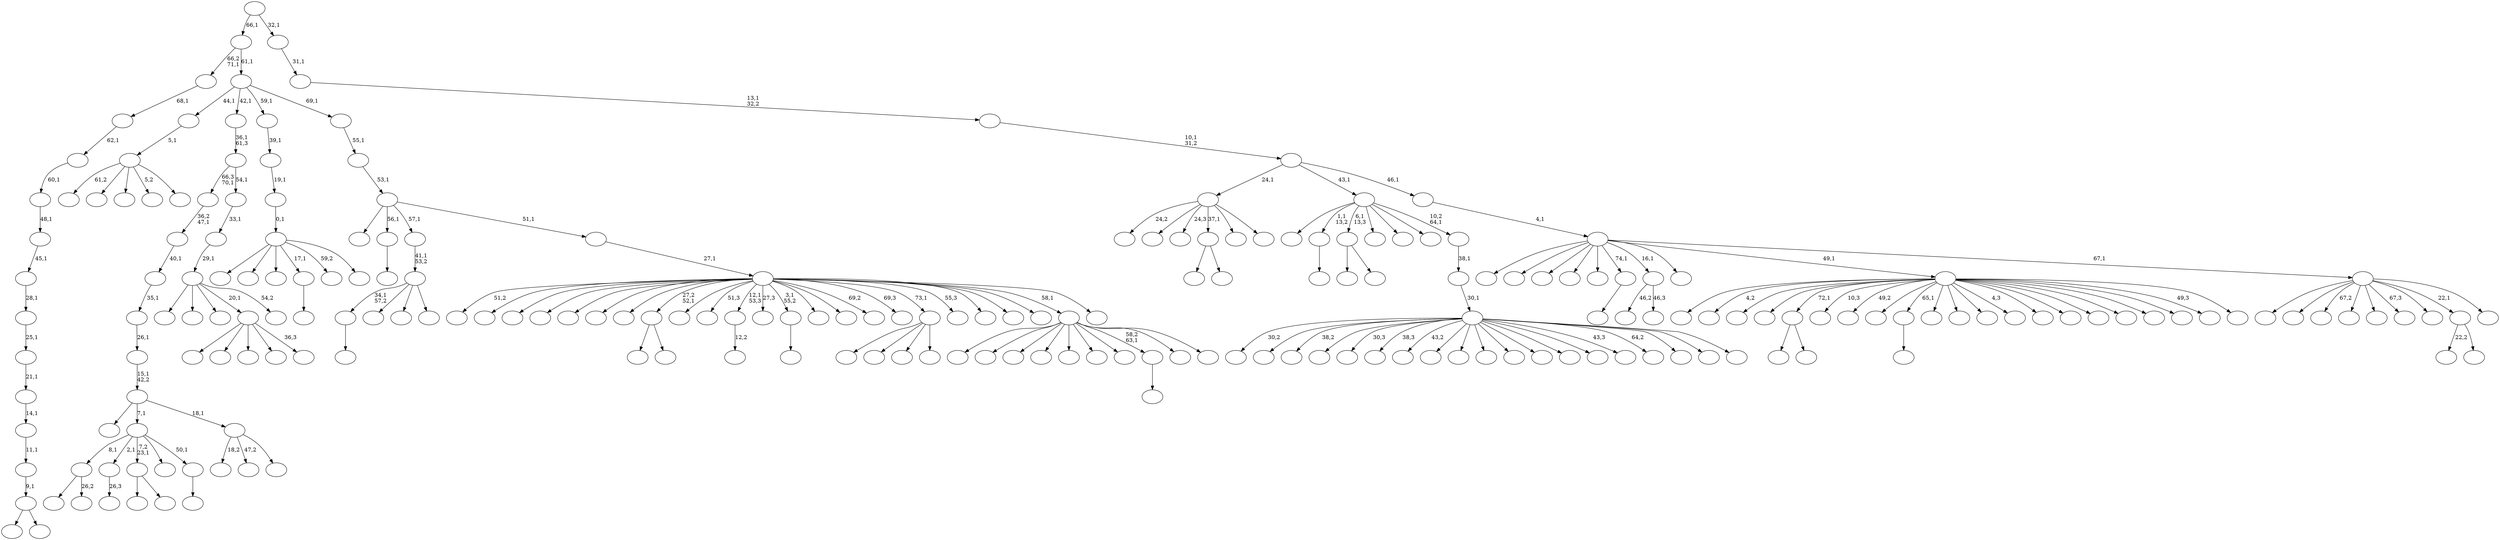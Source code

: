 digraph T {
	225 [label=""]
	224 [label=""]
	223 [label=""]
	222 [label=""]
	221 [label=""]
	220 [label=""]
	219 [label=""]
	218 [label=""]
	217 [label=""]
	216 [label=""]
	215 [label=""]
	214 [label=""]
	213 [label=""]
	212 [label=""]
	211 [label=""]
	210 [label=""]
	209 [label=""]
	208 [label=""]
	207 [label=""]
	206 [label=""]
	205 [label=""]
	204 [label=""]
	203 [label=""]
	202 [label=""]
	201 [label=""]
	200 [label=""]
	199 [label=""]
	198 [label=""]
	197 [label=""]
	196 [label=""]
	195 [label=""]
	194 [label=""]
	193 [label=""]
	192 [label=""]
	191 [label=""]
	190 [label=""]
	189 [label=""]
	188 [label=""]
	187 [label=""]
	186 [label=""]
	185 [label=""]
	184 [label=""]
	183 [label=""]
	182 [label=""]
	181 [label=""]
	180 [label=""]
	179 [label=""]
	178 [label=""]
	177 [label=""]
	176 [label=""]
	175 [label=""]
	174 [label=""]
	173 [label=""]
	172 [label=""]
	171 [label=""]
	170 [label=""]
	169 [label=""]
	168 [label=""]
	167 [label=""]
	166 [label=""]
	165 [label=""]
	164 [label=""]
	163 [label=""]
	162 [label=""]
	161 [label=""]
	160 [label=""]
	159 [label=""]
	158 [label=""]
	157 [label=""]
	156 [label=""]
	155 [label=""]
	154 [label=""]
	153 [label=""]
	152 [label=""]
	151 [label=""]
	150 [label=""]
	149 [label=""]
	148 [label=""]
	147 [label=""]
	146 [label=""]
	145 [label=""]
	144 [label=""]
	143 [label=""]
	142 [label=""]
	141 [label=""]
	140 [label=""]
	139 [label=""]
	138 [label=""]
	137 [label=""]
	136 [label=""]
	135 [label=""]
	134 [label=""]
	133 [label=""]
	132 [label=""]
	131 [label=""]
	130 [label=""]
	129 [label=""]
	128 [label=""]
	127 [label=""]
	126 [label=""]
	125 [label=""]
	124 [label=""]
	123 [label=""]
	122 [label=""]
	121 [label=""]
	120 [label=""]
	119 [label=""]
	118 [label=""]
	117 [label=""]
	116 [label=""]
	115 [label=""]
	114 [label=""]
	113 [label=""]
	112 [label=""]
	111 [label=""]
	110 [label=""]
	109 [label=""]
	108 [label=""]
	107 [label=""]
	106 [label=""]
	105 [label=""]
	104 [label=""]
	103 [label=""]
	102 [label=""]
	101 [label=""]
	100 [label=""]
	99 [label=""]
	98 [label=""]
	97 [label=""]
	96 [label=""]
	95 [label=""]
	94 [label=""]
	93 [label=""]
	92 [label=""]
	91 [label=""]
	90 [label=""]
	89 [label=""]
	88 [label=""]
	87 [label=""]
	86 [label=""]
	85 [label=""]
	84 [label=""]
	83 [label=""]
	82 [label=""]
	81 [label=""]
	80 [label=""]
	79 [label=""]
	78 [label=""]
	77 [label=""]
	76 [label=""]
	75 [label=""]
	74 [label=""]
	73 [label=""]
	72 [label=""]
	71 [label=""]
	70 [label=""]
	69 [label=""]
	68 [label=""]
	67 [label=""]
	66 [label=""]
	65 [label=""]
	64 [label=""]
	63 [label=""]
	62 [label=""]
	61 [label=""]
	60 [label=""]
	59 [label=""]
	58 [label=""]
	57 [label=""]
	56 [label=""]
	55 [label=""]
	54 [label=""]
	53 [label=""]
	52 [label=""]
	51 [label=""]
	50 [label=""]
	49 [label=""]
	48 [label=""]
	47 [label=""]
	46 [label=""]
	45 [label=""]
	44 [label=""]
	43 [label=""]
	42 [label=""]
	41 [label=""]
	40 [label=""]
	39 [label=""]
	38 [label=""]
	37 [label=""]
	36 [label=""]
	35 [label=""]
	34 [label=""]
	33 [label=""]
	32 [label=""]
	31 [label=""]
	30 [label=""]
	29 [label=""]
	28 [label=""]
	27 [label=""]
	26 [label=""]
	25 [label=""]
	24 [label=""]
	23 [label=""]
	22 [label=""]
	21 [label=""]
	20 [label=""]
	19 [label=""]
	18 [label=""]
	17 [label=""]
	16 [label=""]
	15 [label=""]
	14 [label=""]
	13 [label=""]
	12 [label=""]
	11 [label=""]
	10 [label=""]
	9 [label=""]
	8 [label=""]
	7 [label=""]
	6 [label=""]
	5 [label=""]
	4 [label=""]
	3 [label=""]
	2 [label=""]
	1 [label=""]
	0 [label=""]
	218 -> 222 [label=""]
	218 -> 219 [label="26,2"]
	192 -> 195 [label=""]
	192 -> 193 [label=""]
	189 -> 190 [label=""]
	181 -> 182 [label="26,3"]
	175 -> 176 [label=""]
	172 -> 188 [label=""]
	172 -> 173 [label=""]
	168 -> 201 [label=""]
	168 -> 169 [label=""]
	165 -> 166 [label=""]
	156 -> 157 [label=""]
	145 -> 178 [label=""]
	145 -> 146 [label=""]
	134 -> 135 [label=""]
	133 -> 218 [label="8,1"]
	133 -> 181 [label="2,1"]
	133 -> 168 [label="7,2\n23,1"]
	133 -> 155 [label=""]
	133 -> 134 [label="50,1"]
	124 -> 125 [label="12,2"]
	121 -> 156 [label="34,1\n57,2"]
	121 -> 152 [label=""]
	121 -> 136 [label=""]
	121 -> 122 [label=""]
	120 -> 121 [label="41,1\n53,2"]
	114 -> 209 [label=""]
	114 -> 115 [label=""]
	113 -> 114 [label="9,1"]
	112 -> 113 [label="11,1"]
	111 -> 112 [label="14,1"]
	110 -> 111 [label="21,1"]
	109 -> 110 [label="25,1"]
	108 -> 109 [label="28,1"]
	107 -> 108 [label="45,1"]
	106 -> 107 [label="48,1"]
	105 -> 106 [label="60,1"]
	104 -> 105 [label="62,1"]
	103 -> 104 [label="68,1"]
	100 -> 101 [label=""]
	93 -> 94 [label=""]
	91 -> 203 [label="61,2"]
	91 -> 148 [label=""]
	91 -> 131 [label=""]
	91 -> 126 [label="5,2"]
	91 -> 92 [label=""]
	90 -> 91 [label="5,1"]
	88 -> 147 [label=""]
	88 -> 89 [label=""]
	78 -> 223 [label="18,2"]
	78 -> 139 [label="47,2"]
	78 -> 79 [label=""]
	77 -> 216 [label=""]
	77 -> 133 [label="7,1"]
	77 -> 78 [label="18,1"]
	76 -> 77 [label="15,1\n42,2"]
	75 -> 76 [label="26,1"]
	74 -> 75 [label="35,1"]
	73 -> 74 [label="40,1"]
	72 -> 73 [label="36,2\n47,1"]
	70 -> 87 [label="22,2"]
	70 -> 71 [label=""]
	64 -> 65 [label=""]
	60 -> 161 [label=""]
	60 -> 144 [label=""]
	60 -> 123 [label=""]
	60 -> 83 [label=""]
	60 -> 61 [label="36,3"]
	57 -> 199 [label=""]
	57 -> 198 [label=""]
	57 -> 187 [label=""]
	57 -> 58 [label=""]
	49 -> 204 [label=""]
	49 -> 149 [label=""]
	49 -> 69 [label=""]
	49 -> 60 [label="20,1"]
	49 -> 50 [label="54,2"]
	48 -> 49 [label="29,1"]
	47 -> 48 [label="33,1"]
	46 -> 72 [label="66,3\n70,1"]
	46 -> 47 [label="54,1"]
	45 -> 46 [label="36,1\n61,3"]
	41 -> 42 [label=""]
	38 -> 63 [label="46,2"]
	38 -> 39 [label="46,3"]
	33 -> 220 [label=""]
	33 -> 213 [label="4,2"]
	33 -> 211 [label=""]
	33 -> 196 [label=""]
	33 -> 192 [label="72,1"]
	33 -> 184 [label="10,3"]
	33 -> 170 [label="49,2"]
	33 -> 167 [label=""]
	33 -> 165 [label="65,1"]
	33 -> 164 [label=""]
	33 -> 163 [label=""]
	33 -> 162 [label=""]
	33 -> 150 [label="4,3"]
	33 -> 143 [label=""]
	33 -> 137 [label=""]
	33 -> 86 [label=""]
	33 -> 85 [label=""]
	33 -> 66 [label=""]
	33 -> 54 [label=""]
	33 -> 51 [label="49,3"]
	33 -> 34 [label=""]
	30 -> 202 [label="24,2"]
	30 -> 185 [label=""]
	30 -> 141 [label="24,3"]
	30 -> 88 [label="37,1"]
	30 -> 52 [label=""]
	30 -> 31 [label=""]
	28 -> 206 [label=""]
	28 -> 159 [label=""]
	28 -> 142 [label=""]
	28 -> 140 [label=""]
	28 -> 118 [label=""]
	28 -> 99 [label=""]
	28 -> 44 [label=""]
	28 -> 41 [label="58,2\n63,1"]
	28 -> 40 [label=""]
	28 -> 29 [label=""]
	26 -> 200 [label=""]
	26 -> 132 [label=""]
	26 -> 116 [label=""]
	26 -> 93 [label="17,1"]
	26 -> 32 [label="59,2"]
	26 -> 27 [label=""]
	25 -> 26 [label="0,1"]
	24 -> 25 [label="19,1"]
	23 -> 24 [label="39,1"]
	21 -> 224 [label="51,2"]
	21 -> 214 [label=""]
	21 -> 208 [label=""]
	21 -> 205 [label=""]
	21 -> 194 [label=""]
	21 -> 191 [label=""]
	21 -> 179 [label=""]
	21 -> 145 [label="27,2\n52,1"]
	21 -> 138 [label=""]
	21 -> 128 [label="51,3"]
	21 -> 124 [label="12,1\n53,3"]
	21 -> 117 [label="27,3"]
	21 -> 100 [label="3,1\n55,2"]
	21 -> 84 [label=""]
	21 -> 80 [label=""]
	21 -> 62 [label="69,2"]
	21 -> 59 [label="69,3"]
	21 -> 57 [label="73,1"]
	21 -> 56 [label="55,3"]
	21 -> 53 [label=""]
	21 -> 43 [label=""]
	21 -> 35 [label=""]
	21 -> 28 [label="58,1"]
	21 -> 22 [label=""]
	20 -> 21 [label="27,1"]
	19 -> 197 [label=""]
	19 -> 189 [label="56,1"]
	19 -> 120 [label="57,1"]
	19 -> 20 [label="51,1"]
	18 -> 19 [label="53,1"]
	17 -> 18 [label="55,1"]
	16 -> 90 [label="44,1"]
	16 -> 45 [label="42,1"]
	16 -> 23 [label="59,1"]
	16 -> 17 [label="69,1"]
	15 -> 103 [label="66,2\n71,1"]
	15 -> 16 [label="61,1"]
	12 -> 221 [label="30,2"]
	12 -> 217 [label=""]
	12 -> 212 [label="38,2"]
	12 -> 210 [label=""]
	12 -> 183 [label="30,3"]
	12 -> 174 [label="38,3"]
	12 -> 171 [label="43,2"]
	12 -> 151 [label=""]
	12 -> 119 [label=""]
	12 -> 98 [label=""]
	12 -> 97 [label=""]
	12 -> 96 [label=""]
	12 -> 82 [label=""]
	12 -> 81 [label=""]
	12 -> 68 [label="43,3"]
	12 -> 67 [label="64,2"]
	12 -> 55 [label=""]
	12 -> 14 [label=""]
	12 -> 13 [label=""]
	11 -> 12 [label="30,1"]
	10 -> 11 [label="38,1"]
	9 -> 215 [label=""]
	9 -> 175 [label="1,1\n13,2"]
	9 -> 172 [label="6,1\n13,3"]
	9 -> 160 [label=""]
	9 -> 95 [label=""]
	9 -> 37 [label=""]
	9 -> 10 [label="10,2\n64,1"]
	7 -> 225 [label=""]
	7 -> 186 [label=""]
	7 -> 177 [label="67,2"]
	7 -> 158 [label=""]
	7 -> 154 [label=""]
	7 -> 130 [label="67,3"]
	7 -> 127 [label=""]
	7 -> 70 [label="22,1"]
	7 -> 8 [label=""]
	6 -> 207 [label=""]
	6 -> 180 [label=""]
	6 -> 153 [label=""]
	6 -> 129 [label=""]
	6 -> 102 [label=""]
	6 -> 64 [label="74,1"]
	6 -> 38 [label="16,1"]
	6 -> 36 [label=""]
	6 -> 33 [label="49,1"]
	6 -> 7 [label="67,1"]
	5 -> 6 [label="4,1"]
	4 -> 30 [label="24,1"]
	4 -> 9 [label="43,1"]
	4 -> 5 [label="46,1"]
	3 -> 4 [label="10,1\n31,2"]
	2 -> 3 [label="13,1\n32,2"]
	1 -> 2 [label="31,1"]
	0 -> 15 [label="66,1"]
	0 -> 1 [label="32,1"]
}
